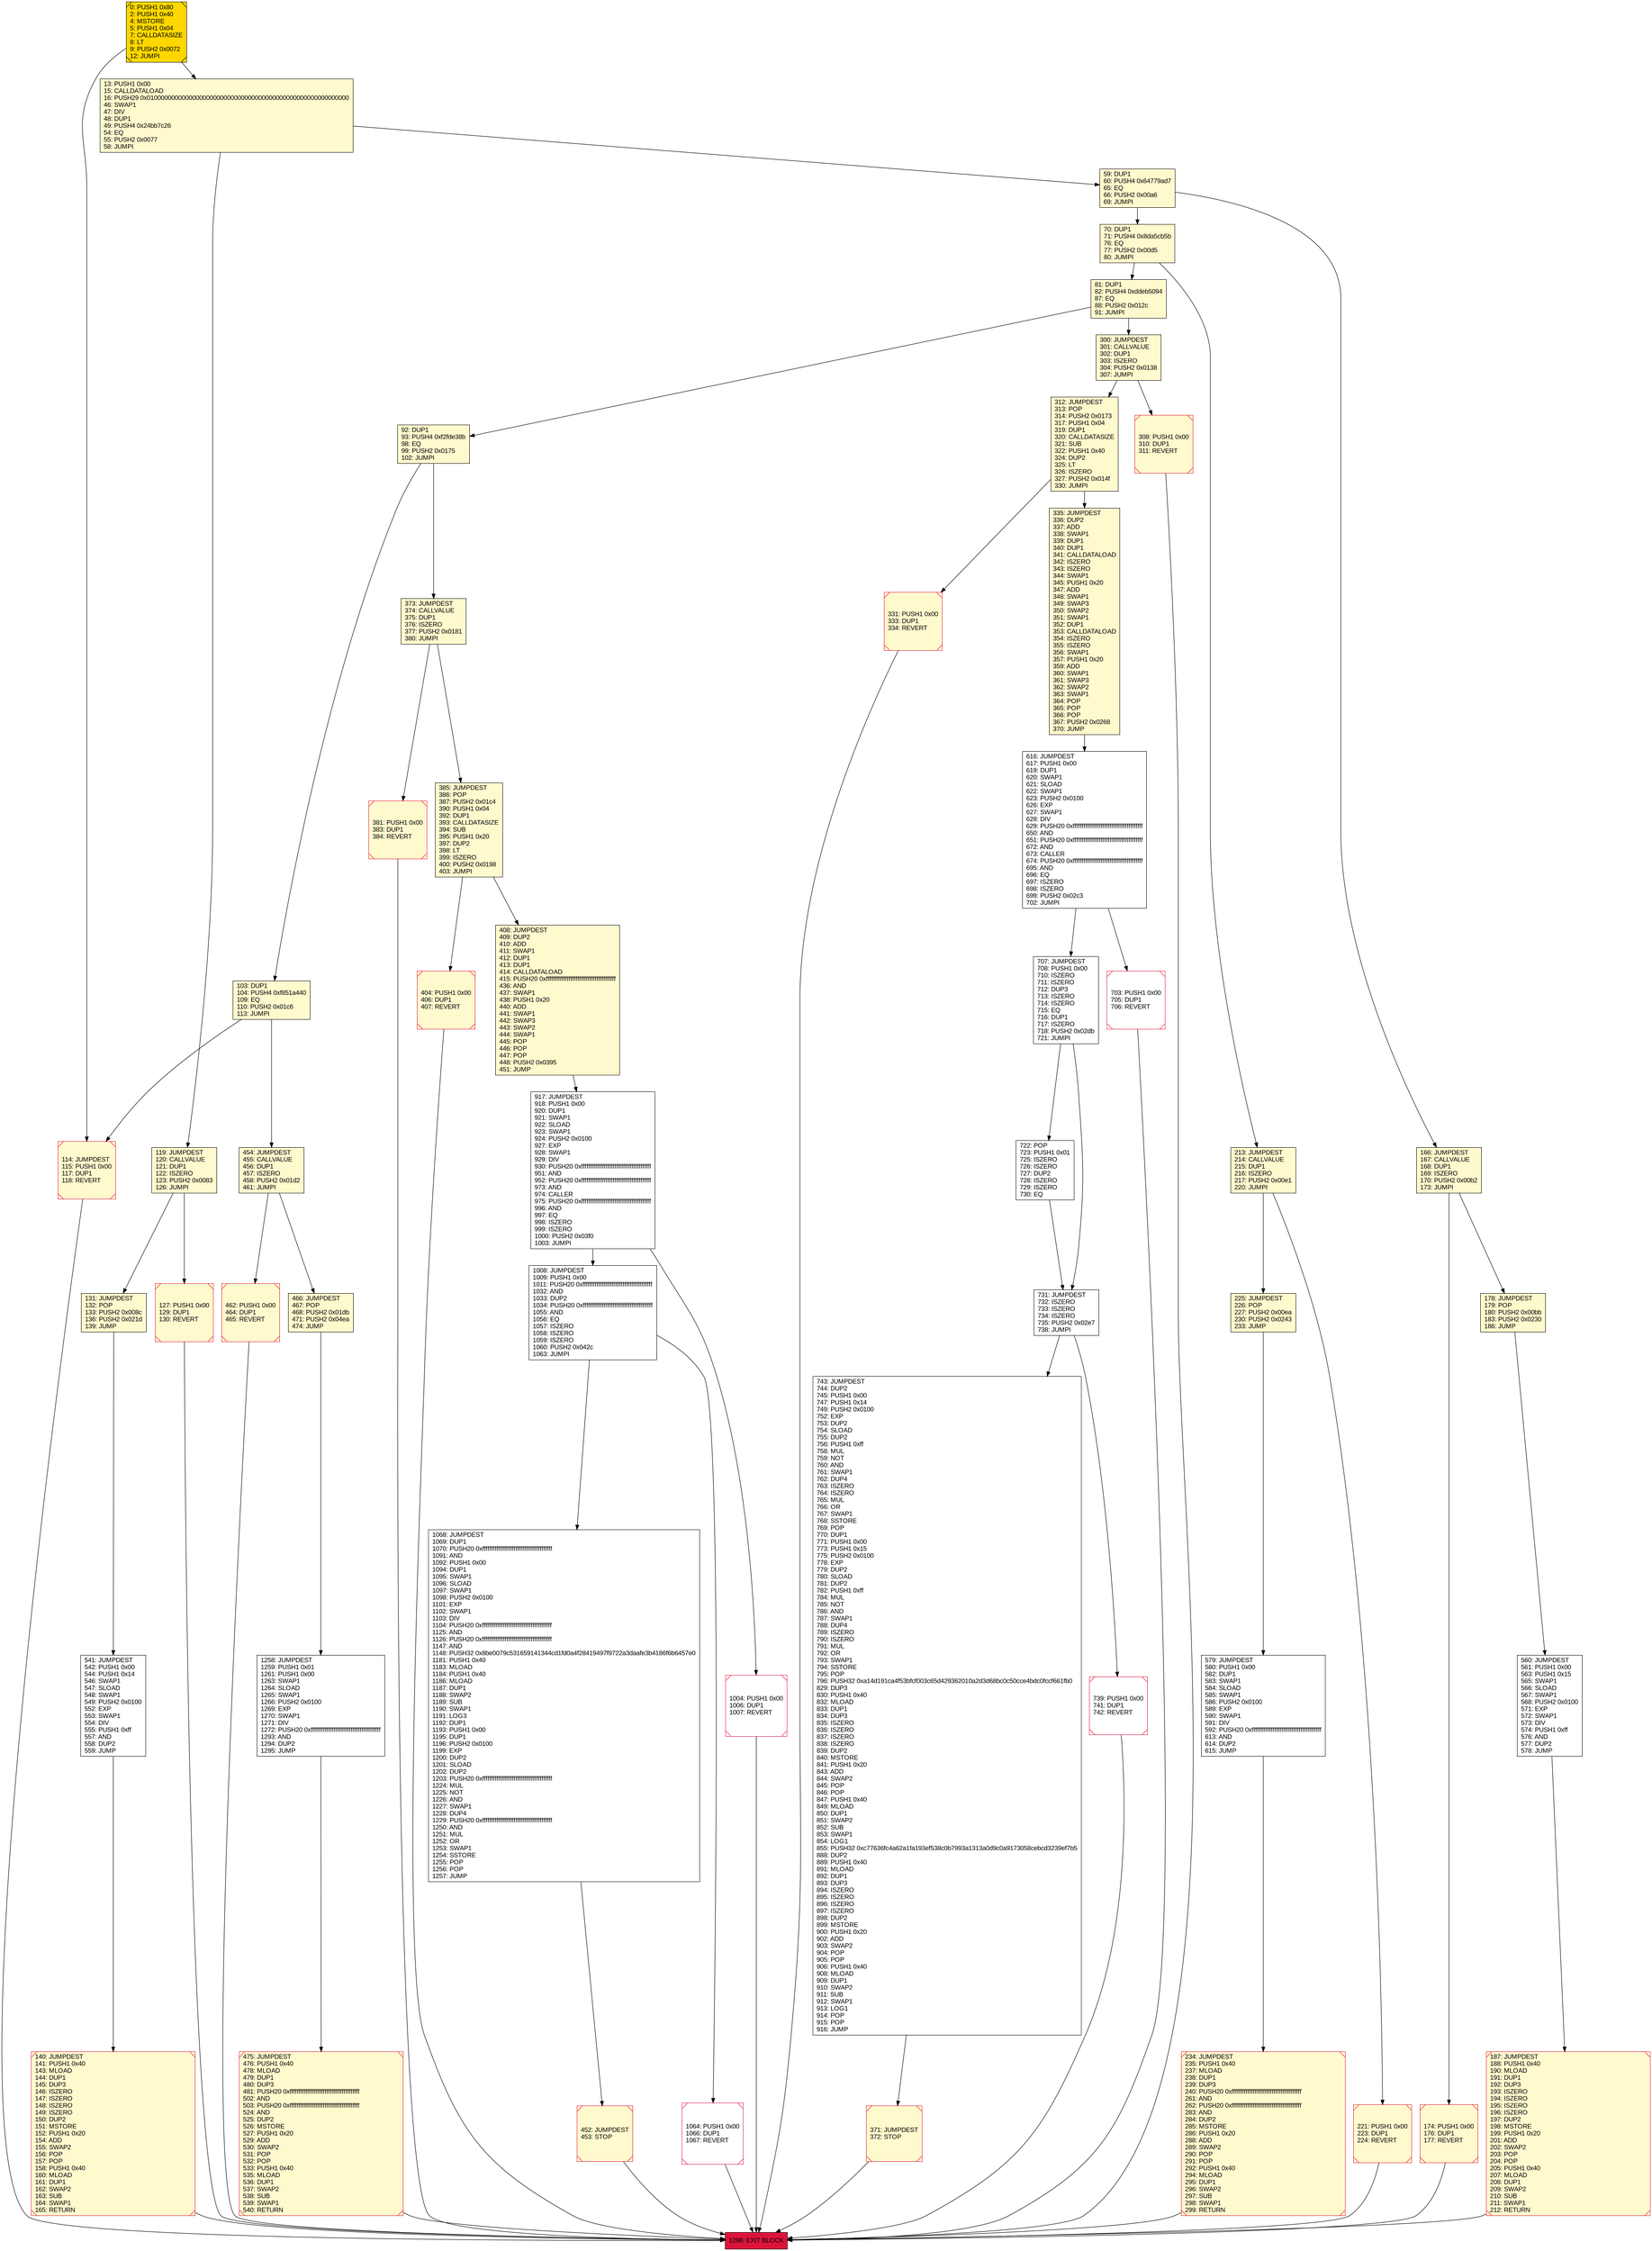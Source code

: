 digraph G {
bgcolor=transparent rankdir=UD;
node [shape=box style=filled color=black fillcolor=white fontname=arial fontcolor=black];
335 [label="335: JUMPDEST\l336: DUP2\l337: ADD\l338: SWAP1\l339: DUP1\l340: DUP1\l341: CALLDATALOAD\l342: ISZERO\l343: ISZERO\l344: SWAP1\l345: PUSH1 0x20\l347: ADD\l348: SWAP1\l349: SWAP3\l350: SWAP2\l351: SWAP1\l352: DUP1\l353: CALLDATALOAD\l354: ISZERO\l355: ISZERO\l356: SWAP1\l357: PUSH1 0x20\l359: ADD\l360: SWAP1\l361: SWAP3\l362: SWAP2\l363: SWAP1\l364: POP\l365: POP\l366: POP\l367: PUSH2 0x0268\l370: JUMP\l" fillcolor=lemonchiffon ];
213 [label="213: JUMPDEST\l214: CALLVALUE\l215: DUP1\l216: ISZERO\l217: PUSH2 0x00e1\l220: JUMPI\l" fillcolor=lemonchiffon ];
187 [label="187: JUMPDEST\l188: PUSH1 0x40\l190: MLOAD\l191: DUP1\l192: DUP3\l193: ISZERO\l194: ISZERO\l195: ISZERO\l196: ISZERO\l197: DUP2\l198: MSTORE\l199: PUSH1 0x20\l201: ADD\l202: SWAP2\l203: POP\l204: POP\l205: PUSH1 0x40\l207: MLOAD\l208: DUP1\l209: SWAP2\l210: SUB\l211: SWAP1\l212: RETURN\l" fillcolor=lemonchiffon shape=Msquare color=crimson ];
475 [label="475: JUMPDEST\l476: PUSH1 0x40\l478: MLOAD\l479: DUP1\l480: DUP3\l481: PUSH20 0xffffffffffffffffffffffffffffffffffffffff\l502: AND\l503: PUSH20 0xffffffffffffffffffffffffffffffffffffffff\l524: AND\l525: DUP2\l526: MSTORE\l527: PUSH1 0x20\l529: ADD\l530: SWAP2\l531: POP\l532: POP\l533: PUSH1 0x40\l535: MLOAD\l536: DUP1\l537: SWAP2\l538: SUB\l539: SWAP1\l540: RETURN\l" fillcolor=lemonchiffon shape=Msquare color=crimson ];
1064 [label="1064: PUSH1 0x00\l1066: DUP1\l1067: REVERT\l" shape=Msquare color=crimson ];
174 [label="174: PUSH1 0x00\l176: DUP1\l177: REVERT\l" fillcolor=lemonchiffon shape=Msquare color=crimson ];
1296 [label="1296: EXIT BLOCK\l" fillcolor=crimson ];
731 [label="731: JUMPDEST\l732: ISZERO\l733: ISZERO\l734: ISZERO\l735: PUSH2 0x02e7\l738: JUMPI\l" ];
917 [label="917: JUMPDEST\l918: PUSH1 0x00\l920: DUP1\l921: SWAP1\l922: SLOAD\l923: SWAP1\l924: PUSH2 0x0100\l927: EXP\l928: SWAP1\l929: DIV\l930: PUSH20 0xffffffffffffffffffffffffffffffffffffffff\l951: AND\l952: PUSH20 0xffffffffffffffffffffffffffffffffffffffff\l973: AND\l974: CALLER\l975: PUSH20 0xffffffffffffffffffffffffffffffffffffffff\l996: AND\l997: EQ\l998: ISZERO\l999: ISZERO\l1000: PUSH2 0x03f0\l1003: JUMPI\l" ];
308 [label="308: PUSH1 0x00\l310: DUP1\l311: REVERT\l" fillcolor=lemonchiffon shape=Msquare color=crimson ];
703 [label="703: PUSH1 0x00\l705: DUP1\l706: REVERT\l" shape=Msquare color=crimson ];
743 [label="743: JUMPDEST\l744: DUP2\l745: PUSH1 0x00\l747: PUSH1 0x14\l749: PUSH2 0x0100\l752: EXP\l753: DUP2\l754: SLOAD\l755: DUP2\l756: PUSH1 0xff\l758: MUL\l759: NOT\l760: AND\l761: SWAP1\l762: DUP4\l763: ISZERO\l764: ISZERO\l765: MUL\l766: OR\l767: SWAP1\l768: SSTORE\l769: POP\l770: DUP1\l771: PUSH1 0x00\l773: PUSH1 0x15\l775: PUSH2 0x0100\l778: EXP\l779: DUP2\l780: SLOAD\l781: DUP2\l782: PUSH1 0xff\l784: MUL\l785: NOT\l786: AND\l787: SWAP1\l788: DUP4\l789: ISZERO\l790: ISZERO\l791: MUL\l792: OR\l793: SWAP1\l794: SSTORE\l795: POP\l796: PUSH32 0xa14d191ca4f53bfcf003c65d429362010a2d3d68bc0c50cce4bdc0fccf661fb0\l829: DUP3\l830: PUSH1 0x40\l832: MLOAD\l833: DUP1\l834: DUP3\l835: ISZERO\l836: ISZERO\l837: ISZERO\l838: ISZERO\l839: DUP2\l840: MSTORE\l841: PUSH1 0x20\l843: ADD\l844: SWAP2\l845: POP\l846: POP\l847: PUSH1 0x40\l849: MLOAD\l850: DUP1\l851: SWAP2\l852: SUB\l853: SWAP1\l854: LOG1\l855: PUSH32 0xc77636fc4a62a1fa193ef538c0b7993a1313a0d9c0a9173058cebcd3239ef7b5\l888: DUP2\l889: PUSH1 0x40\l891: MLOAD\l892: DUP1\l893: DUP3\l894: ISZERO\l895: ISZERO\l896: ISZERO\l897: ISZERO\l898: DUP2\l899: MSTORE\l900: PUSH1 0x20\l902: ADD\l903: SWAP2\l904: POP\l905: POP\l906: PUSH1 0x40\l908: MLOAD\l909: DUP1\l910: SWAP2\l911: SUB\l912: SWAP1\l913: LOG1\l914: POP\l915: POP\l916: JUMP\l" ];
616 [label="616: JUMPDEST\l617: PUSH1 0x00\l619: DUP1\l620: SWAP1\l621: SLOAD\l622: SWAP1\l623: PUSH2 0x0100\l626: EXP\l627: SWAP1\l628: DIV\l629: PUSH20 0xffffffffffffffffffffffffffffffffffffffff\l650: AND\l651: PUSH20 0xffffffffffffffffffffffffffffffffffffffff\l672: AND\l673: CALLER\l674: PUSH20 0xffffffffffffffffffffffffffffffffffffffff\l695: AND\l696: EQ\l697: ISZERO\l698: ISZERO\l699: PUSH2 0x02c3\l702: JUMPI\l" ];
560 [label="560: JUMPDEST\l561: PUSH1 0x00\l563: PUSH1 0x15\l565: SWAP1\l566: SLOAD\l567: SWAP1\l568: PUSH2 0x0100\l571: EXP\l572: SWAP1\l573: DIV\l574: PUSH1 0xff\l576: AND\l577: DUP2\l578: JUMP\l" ];
178 [label="178: JUMPDEST\l179: POP\l180: PUSH2 0x00bb\l183: PUSH2 0x0230\l186: JUMP\l" fillcolor=lemonchiffon ];
373 [label="373: JUMPDEST\l374: CALLVALUE\l375: DUP1\l376: ISZERO\l377: PUSH2 0x0181\l380: JUMPI\l" fillcolor=lemonchiffon ];
140 [label="140: JUMPDEST\l141: PUSH1 0x40\l143: MLOAD\l144: DUP1\l145: DUP3\l146: ISZERO\l147: ISZERO\l148: ISZERO\l149: ISZERO\l150: DUP2\l151: MSTORE\l152: PUSH1 0x20\l154: ADD\l155: SWAP2\l156: POP\l157: POP\l158: PUSH1 0x40\l160: MLOAD\l161: DUP1\l162: SWAP2\l163: SUB\l164: SWAP1\l165: RETURN\l" fillcolor=lemonchiffon shape=Msquare color=crimson ];
404 [label="404: PUSH1 0x00\l406: DUP1\l407: REVERT\l" fillcolor=lemonchiffon shape=Msquare color=crimson ];
722 [label="722: POP\l723: PUSH1 0x01\l725: ISZERO\l726: ISZERO\l727: DUP2\l728: ISZERO\l729: ISZERO\l730: EQ\l" ];
119 [label="119: JUMPDEST\l120: CALLVALUE\l121: DUP1\l122: ISZERO\l123: PUSH2 0x0083\l126: JUMPI\l" fillcolor=lemonchiffon ];
234 [label="234: JUMPDEST\l235: PUSH1 0x40\l237: MLOAD\l238: DUP1\l239: DUP3\l240: PUSH20 0xffffffffffffffffffffffffffffffffffffffff\l261: AND\l262: PUSH20 0xffffffffffffffffffffffffffffffffffffffff\l283: AND\l284: DUP2\l285: MSTORE\l286: PUSH1 0x20\l288: ADD\l289: SWAP2\l290: POP\l291: POP\l292: PUSH1 0x40\l294: MLOAD\l295: DUP1\l296: SWAP2\l297: SUB\l298: SWAP1\l299: RETURN\l" fillcolor=lemonchiffon shape=Msquare color=crimson ];
385 [label="385: JUMPDEST\l386: POP\l387: PUSH2 0x01c4\l390: PUSH1 0x04\l392: DUP1\l393: CALLDATASIZE\l394: SUB\l395: PUSH1 0x20\l397: DUP2\l398: LT\l399: ISZERO\l400: PUSH2 0x0198\l403: JUMPI\l" fillcolor=lemonchiffon ];
739 [label="739: PUSH1 0x00\l741: DUP1\l742: REVERT\l" shape=Msquare color=crimson ];
131 [label="131: JUMPDEST\l132: POP\l133: PUSH2 0x008c\l136: PUSH2 0x021d\l139: JUMP\l" fillcolor=lemonchiffon ];
0 [label="0: PUSH1 0x80\l2: PUSH1 0x40\l4: MSTORE\l5: PUSH1 0x04\l7: CALLDATASIZE\l8: LT\l9: PUSH2 0x0072\l12: JUMPI\l" fillcolor=lemonchiffon shape=Msquare fillcolor=gold ];
92 [label="92: DUP1\l93: PUSH4 0xf2fde38b\l98: EQ\l99: PUSH2 0x0175\l102: JUMPI\l" fillcolor=lemonchiffon ];
103 [label="103: DUP1\l104: PUSH4 0xf851a440\l109: EQ\l110: PUSH2 0x01c6\l113: JUMPI\l" fillcolor=lemonchiffon ];
59 [label="59: DUP1\l60: PUSH4 0x64779ad7\l65: EQ\l66: PUSH2 0x00a6\l69: JUMPI\l" fillcolor=lemonchiffon ];
1004 [label="1004: PUSH1 0x00\l1006: DUP1\l1007: REVERT\l" shape=Msquare color=crimson ];
452 [label="452: JUMPDEST\l453: STOP\l" fillcolor=lemonchiffon shape=Msquare color=crimson ];
166 [label="166: JUMPDEST\l167: CALLVALUE\l168: DUP1\l169: ISZERO\l170: PUSH2 0x00b2\l173: JUMPI\l" fillcolor=lemonchiffon ];
408 [label="408: JUMPDEST\l409: DUP2\l410: ADD\l411: SWAP1\l412: DUP1\l413: DUP1\l414: CALLDATALOAD\l415: PUSH20 0xffffffffffffffffffffffffffffffffffffffff\l436: AND\l437: SWAP1\l438: PUSH1 0x20\l440: ADD\l441: SWAP1\l442: SWAP3\l443: SWAP2\l444: SWAP1\l445: POP\l446: POP\l447: POP\l448: PUSH2 0x0395\l451: JUMP\l" fillcolor=lemonchiffon ];
1008 [label="1008: JUMPDEST\l1009: PUSH1 0x00\l1011: PUSH20 0xffffffffffffffffffffffffffffffffffffffff\l1032: AND\l1033: DUP2\l1034: PUSH20 0xffffffffffffffffffffffffffffffffffffffff\l1055: AND\l1056: EQ\l1057: ISZERO\l1058: ISZERO\l1059: ISZERO\l1060: PUSH2 0x042c\l1063: JUMPI\l" ];
300 [label="300: JUMPDEST\l301: CALLVALUE\l302: DUP1\l303: ISZERO\l304: PUSH2 0x0138\l307: JUMPI\l" fillcolor=lemonchiffon ];
312 [label="312: JUMPDEST\l313: POP\l314: PUSH2 0x0173\l317: PUSH1 0x04\l319: DUP1\l320: CALLDATASIZE\l321: SUB\l322: PUSH1 0x40\l324: DUP2\l325: LT\l326: ISZERO\l327: PUSH2 0x014f\l330: JUMPI\l" fillcolor=lemonchiffon ];
381 [label="381: PUSH1 0x00\l383: DUP1\l384: REVERT\l" fillcolor=lemonchiffon shape=Msquare color=crimson ];
127 [label="127: PUSH1 0x00\l129: DUP1\l130: REVERT\l" fillcolor=lemonchiffon shape=Msquare color=crimson ];
1068 [label="1068: JUMPDEST\l1069: DUP1\l1070: PUSH20 0xffffffffffffffffffffffffffffffffffffffff\l1091: AND\l1092: PUSH1 0x00\l1094: DUP1\l1095: SWAP1\l1096: SLOAD\l1097: SWAP1\l1098: PUSH2 0x0100\l1101: EXP\l1102: SWAP1\l1103: DIV\l1104: PUSH20 0xffffffffffffffffffffffffffffffffffffffff\l1125: AND\l1126: PUSH20 0xffffffffffffffffffffffffffffffffffffffff\l1147: AND\l1148: PUSH32 0x8be0079c531659141344cd1fd0a4f28419497f9722a3daafe3b4186f6b6457e0\l1181: PUSH1 0x40\l1183: MLOAD\l1184: PUSH1 0x40\l1186: MLOAD\l1187: DUP1\l1188: SWAP2\l1189: SUB\l1190: SWAP1\l1191: LOG3\l1192: DUP1\l1193: PUSH1 0x00\l1195: DUP1\l1196: PUSH2 0x0100\l1199: EXP\l1200: DUP2\l1201: SLOAD\l1202: DUP2\l1203: PUSH20 0xffffffffffffffffffffffffffffffffffffffff\l1224: MUL\l1225: NOT\l1226: AND\l1227: SWAP1\l1228: DUP4\l1229: PUSH20 0xffffffffffffffffffffffffffffffffffffffff\l1250: AND\l1251: MUL\l1252: OR\l1253: SWAP1\l1254: SSTORE\l1255: POP\l1256: POP\l1257: JUMP\l" ];
225 [label="225: JUMPDEST\l226: POP\l227: PUSH2 0x00ea\l230: PUSH2 0x0243\l233: JUMP\l" fillcolor=lemonchiffon ];
371 [label="371: JUMPDEST\l372: STOP\l" fillcolor=lemonchiffon shape=Msquare color=crimson ];
466 [label="466: JUMPDEST\l467: POP\l468: PUSH2 0x01db\l471: PUSH2 0x04ea\l474: JUMP\l" fillcolor=lemonchiffon ];
13 [label="13: PUSH1 0x00\l15: CALLDATALOAD\l16: PUSH29 0x0100000000000000000000000000000000000000000000000000000000\l46: SWAP1\l47: DIV\l48: DUP1\l49: PUSH4 0x24bb7c26\l54: EQ\l55: PUSH2 0x0077\l58: JUMPI\l" fillcolor=lemonchiffon ];
70 [label="70: DUP1\l71: PUSH4 0x8da5cb5b\l76: EQ\l77: PUSH2 0x00d5\l80: JUMPI\l" fillcolor=lemonchiffon ];
331 [label="331: PUSH1 0x00\l333: DUP1\l334: REVERT\l" fillcolor=lemonchiffon shape=Msquare color=crimson ];
462 [label="462: PUSH1 0x00\l464: DUP1\l465: REVERT\l" fillcolor=lemonchiffon shape=Msquare color=crimson ];
579 [label="579: JUMPDEST\l580: PUSH1 0x00\l582: DUP1\l583: SWAP1\l584: SLOAD\l585: SWAP1\l586: PUSH2 0x0100\l589: EXP\l590: SWAP1\l591: DIV\l592: PUSH20 0xffffffffffffffffffffffffffffffffffffffff\l613: AND\l614: DUP2\l615: JUMP\l" ];
81 [label="81: DUP1\l82: PUSH4 0xddeb5094\l87: EQ\l88: PUSH2 0x012c\l91: JUMPI\l" fillcolor=lemonchiffon ];
1258 [label="1258: JUMPDEST\l1259: PUSH1 0x01\l1261: PUSH1 0x00\l1263: SWAP1\l1264: SLOAD\l1265: SWAP1\l1266: PUSH2 0x0100\l1269: EXP\l1270: SWAP1\l1271: DIV\l1272: PUSH20 0xffffffffffffffffffffffffffffffffffffffff\l1293: AND\l1294: DUP2\l1295: JUMP\l" ];
114 [label="114: JUMPDEST\l115: PUSH1 0x00\l117: DUP1\l118: REVERT\l" fillcolor=lemonchiffon shape=Msquare color=crimson ];
541 [label="541: JUMPDEST\l542: PUSH1 0x00\l544: PUSH1 0x14\l546: SWAP1\l547: SLOAD\l548: SWAP1\l549: PUSH2 0x0100\l552: EXP\l553: SWAP1\l554: DIV\l555: PUSH1 0xff\l557: AND\l558: DUP2\l559: JUMP\l" ];
221 [label="221: PUSH1 0x00\l223: DUP1\l224: REVERT\l" fillcolor=lemonchiffon shape=Msquare color=crimson ];
454 [label="454: JUMPDEST\l455: CALLVALUE\l456: DUP1\l457: ISZERO\l458: PUSH2 0x01d2\l461: JUMPI\l" fillcolor=lemonchiffon ];
707 [label="707: JUMPDEST\l708: PUSH1 0x00\l710: ISZERO\l711: ISZERO\l712: DUP3\l713: ISZERO\l714: ISZERO\l715: EQ\l716: DUP1\l717: ISZERO\l718: PUSH2 0x02db\l721: JUMPI\l" ];
92 -> 103;
300 -> 312;
308 -> 1296;
1008 -> 1068;
178 -> 560;
385 -> 404;
703 -> 1296;
1068 -> 452;
454 -> 462;
225 -> 579;
466 -> 1258;
373 -> 385;
187 -> 1296;
454 -> 466;
475 -> 1296;
1064 -> 1296;
59 -> 166;
70 -> 81;
174 -> 1296;
140 -> 1296;
560 -> 187;
13 -> 59;
59 -> 70;
335 -> 616;
404 -> 1296;
722 -> 731;
234 -> 1296;
0 -> 13;
81 -> 300;
312 -> 331;
0 -> 114;
731 -> 743;
103 -> 454;
616 -> 703;
103 -> 114;
131 -> 541;
81 -> 92;
452 -> 1296;
917 -> 1008;
743 -> 371;
408 -> 917;
541 -> 140;
707 -> 722;
381 -> 1296;
579 -> 234;
300 -> 308;
127 -> 1296;
13 -> 119;
731 -> 739;
739 -> 1296;
917 -> 1004;
312 -> 335;
616 -> 707;
1004 -> 1296;
166 -> 174;
1008 -> 1064;
213 -> 225;
92 -> 373;
119 -> 127;
114 -> 1296;
385 -> 408;
221 -> 1296;
70 -> 213;
707 -> 731;
373 -> 381;
371 -> 1296;
331 -> 1296;
213 -> 221;
119 -> 131;
166 -> 178;
1258 -> 475;
462 -> 1296;
}
